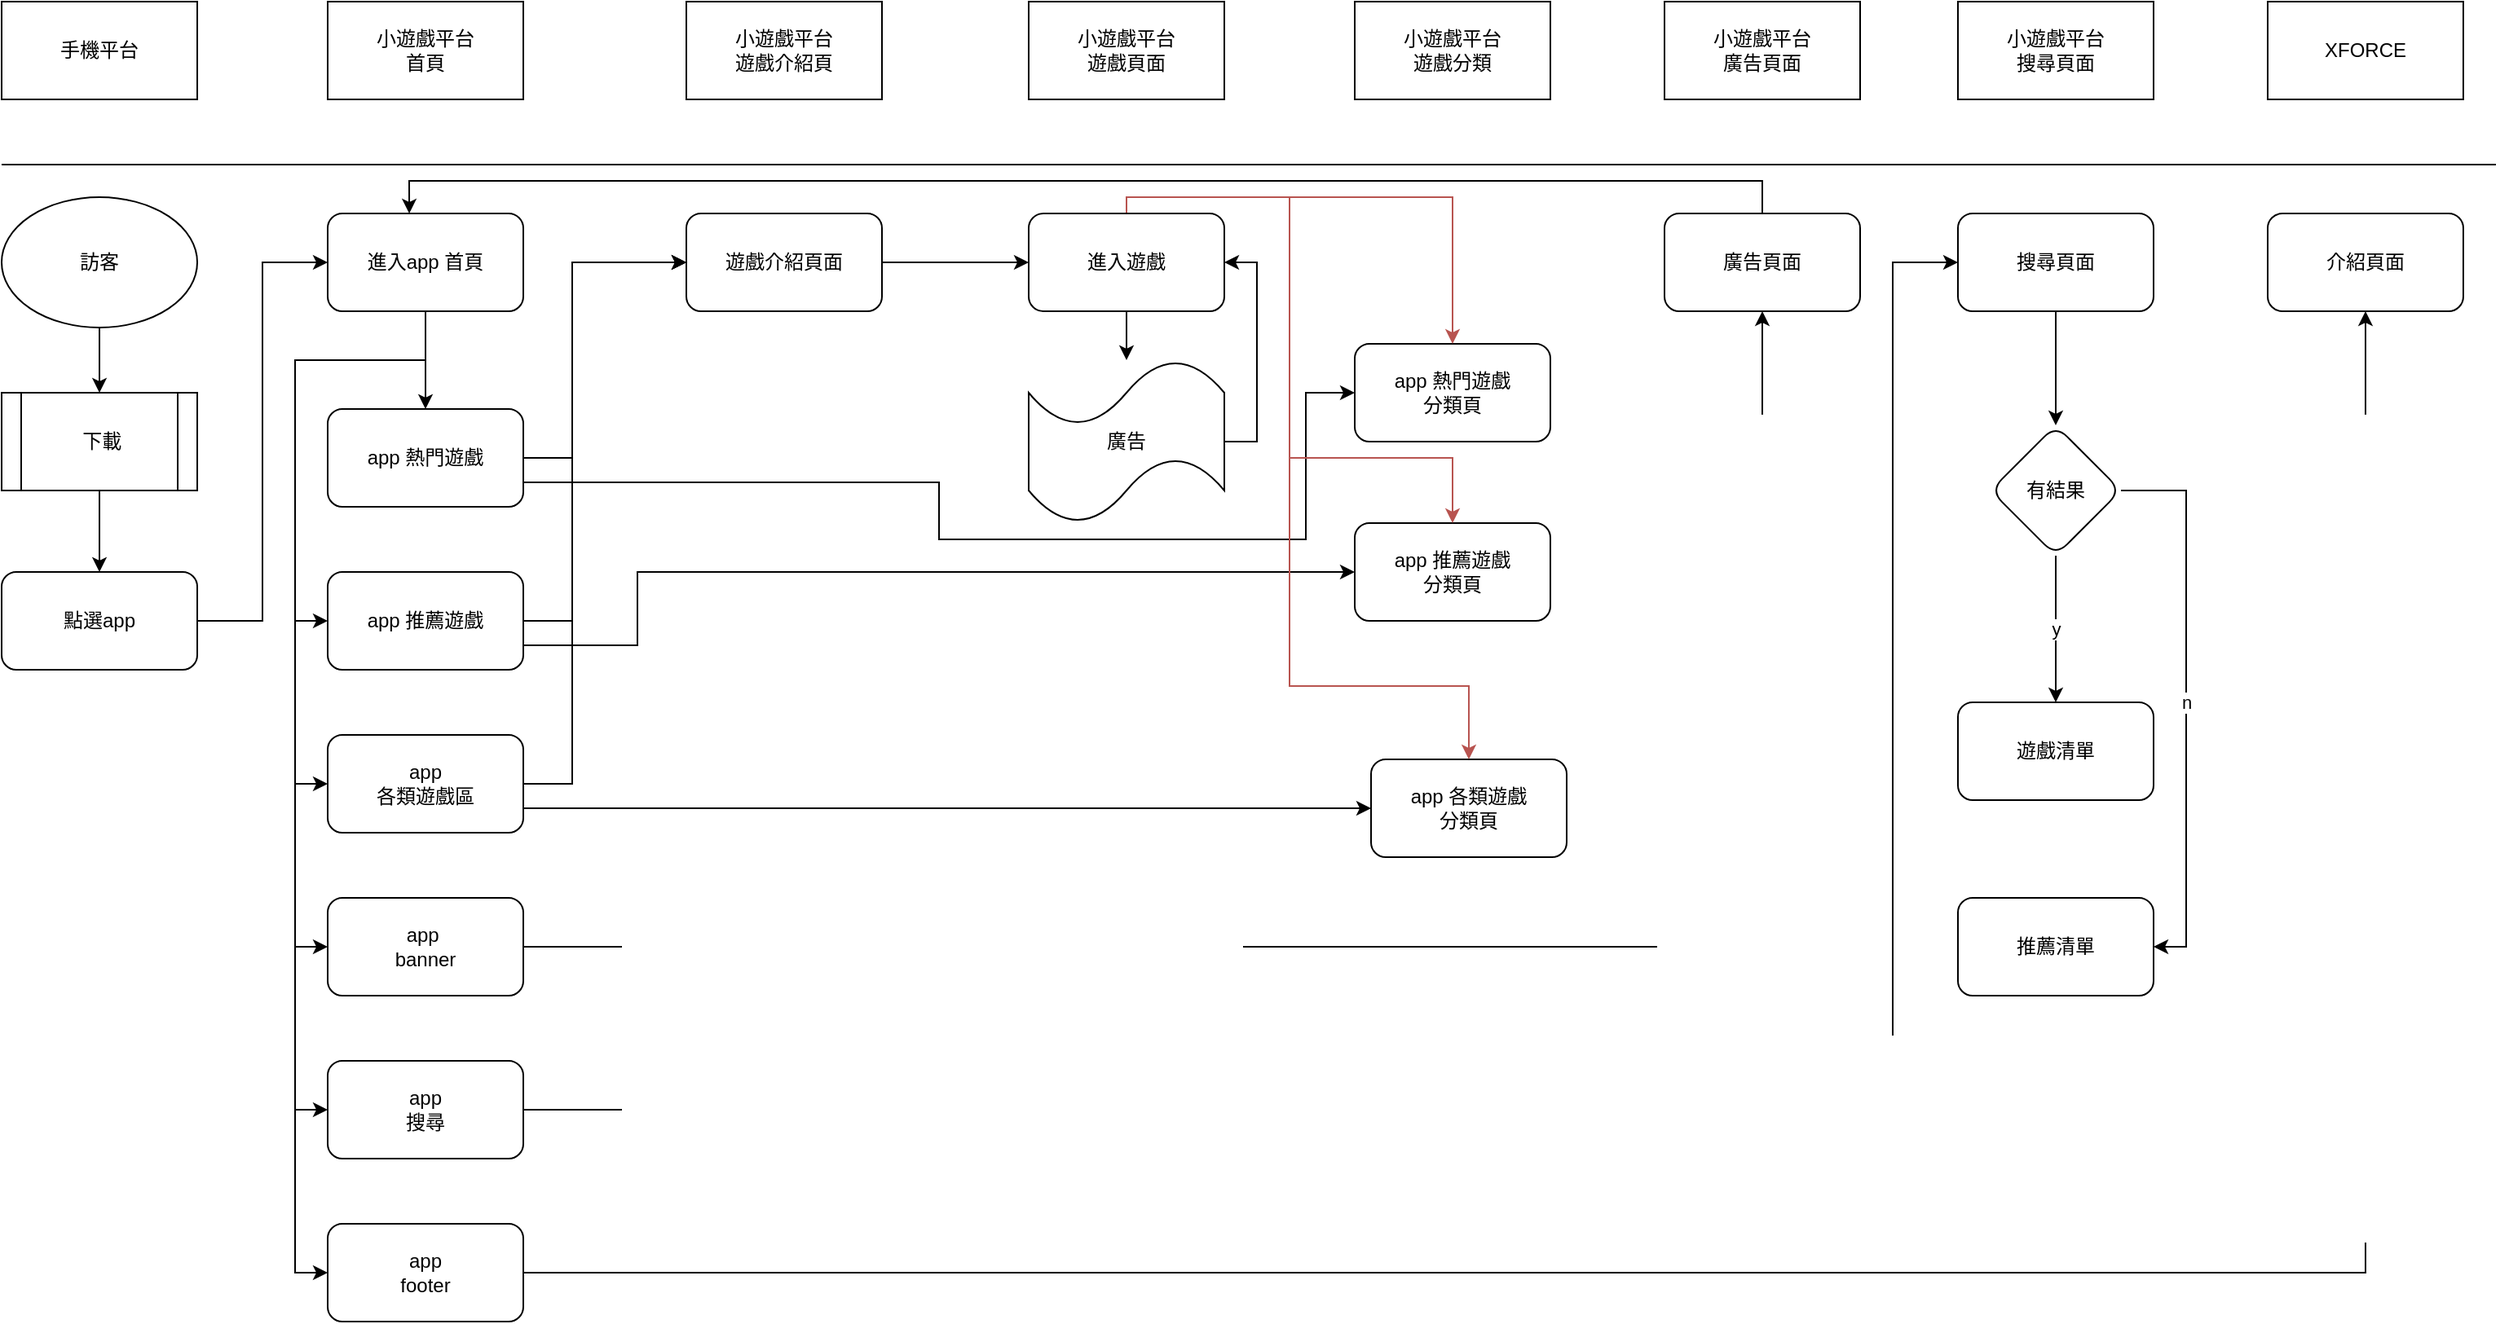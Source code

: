 <mxfile version="16.0.3" type="github">
  <diagram id="Xf0kCihZ-aB_llhnf_z4" name="第1頁">
    <mxGraphModel dx="1422" dy="780" grid="1" gridSize="10" guides="1" tooltips="1" connect="1" arrows="1" fold="1" page="1" pageScale="1" pageWidth="827" pageHeight="1169" math="0" shadow="0">
      <root>
        <mxCell id="0" />
        <mxCell id="1" parent="0" />
        <mxCell id="-enL-yWNLoUQDlkAJuOZ-1" value="&lt;div&gt;小遊戲平台&lt;/div&gt;&lt;div&gt;首頁&lt;br&gt;&lt;/div&gt;" style="rounded=0;whiteSpace=wrap;html=1;" vertex="1" parent="1">
          <mxGeometry x="230" y="40" width="120" height="60" as="geometry" />
        </mxCell>
        <mxCell id="-enL-yWNLoUQDlkAJuOZ-2" value="" style="endArrow=none;html=1;rounded=0;" edge="1" parent="1">
          <mxGeometry width="50" height="50" relative="1" as="geometry">
            <mxPoint x="30" y="140" as="sourcePoint" />
            <mxPoint x="1560" y="140" as="targetPoint" />
          </mxGeometry>
        </mxCell>
        <mxCell id="-enL-yWNLoUQDlkAJuOZ-6" value="" style="edgeStyle=orthogonalEdgeStyle;rounded=0;orthogonalLoop=1;jettySize=auto;html=1;" edge="1" parent="1" source="-enL-yWNLoUQDlkAJuOZ-3" target="-enL-yWNLoUQDlkAJuOZ-5">
          <mxGeometry relative="1" as="geometry" />
        </mxCell>
        <mxCell id="-enL-yWNLoUQDlkAJuOZ-3" value="訪客" style="ellipse;whiteSpace=wrap;html=1;" vertex="1" parent="1">
          <mxGeometry x="30" y="160" width="120" height="80" as="geometry" />
        </mxCell>
        <mxCell id="-enL-yWNLoUQDlkAJuOZ-4" value="手機平台" style="rounded=0;whiteSpace=wrap;html=1;" vertex="1" parent="1">
          <mxGeometry x="30" y="40" width="120" height="60" as="geometry" />
        </mxCell>
        <mxCell id="-enL-yWNLoUQDlkAJuOZ-8" value="" style="edgeStyle=orthogonalEdgeStyle;rounded=0;orthogonalLoop=1;jettySize=auto;html=1;" edge="1" parent="1" source="-enL-yWNLoUQDlkAJuOZ-5" target="-enL-yWNLoUQDlkAJuOZ-7">
          <mxGeometry relative="1" as="geometry" />
        </mxCell>
        <mxCell id="-enL-yWNLoUQDlkAJuOZ-5" value="&amp;nbsp;下載" style="shape=process;whiteSpace=wrap;html=1;backgroundOutline=1;" vertex="1" parent="1">
          <mxGeometry x="30" y="280" width="120" height="60" as="geometry" />
        </mxCell>
        <mxCell id="-enL-yWNLoUQDlkAJuOZ-10" style="edgeStyle=orthogonalEdgeStyle;rounded=0;orthogonalLoop=1;jettySize=auto;html=1;exitX=1;exitY=0.5;exitDx=0;exitDy=0;entryX=0;entryY=0.5;entryDx=0;entryDy=0;" edge="1" parent="1" source="-enL-yWNLoUQDlkAJuOZ-7" target="-enL-yWNLoUQDlkAJuOZ-9">
          <mxGeometry relative="1" as="geometry" />
        </mxCell>
        <mxCell id="-enL-yWNLoUQDlkAJuOZ-7" value="點選app" style="rounded=1;whiteSpace=wrap;html=1;" vertex="1" parent="1">
          <mxGeometry x="30" y="390" width="120" height="60" as="geometry" />
        </mxCell>
        <mxCell id="-enL-yWNLoUQDlkAJuOZ-20" style="edgeStyle=orthogonalEdgeStyle;rounded=0;orthogonalLoop=1;jettySize=auto;html=1;exitX=0.5;exitY=1;exitDx=0;exitDy=0;" edge="1" parent="1" source="-enL-yWNLoUQDlkAJuOZ-9" target="-enL-yWNLoUQDlkAJuOZ-13">
          <mxGeometry relative="1" as="geometry" />
        </mxCell>
        <mxCell id="-enL-yWNLoUQDlkAJuOZ-21" style="edgeStyle=orthogonalEdgeStyle;rounded=0;orthogonalLoop=1;jettySize=auto;html=1;exitX=0.5;exitY=1;exitDx=0;exitDy=0;entryX=0;entryY=0.5;entryDx=0;entryDy=0;" edge="1" parent="1" source="-enL-yWNLoUQDlkAJuOZ-9" target="-enL-yWNLoUQDlkAJuOZ-14">
          <mxGeometry relative="1" as="geometry">
            <Array as="points">
              <mxPoint x="290" y="260" />
              <mxPoint x="210" y="260" />
              <mxPoint x="210" y="420" />
            </Array>
          </mxGeometry>
        </mxCell>
        <mxCell id="-enL-yWNLoUQDlkAJuOZ-22" style="edgeStyle=orthogonalEdgeStyle;rounded=0;orthogonalLoop=1;jettySize=auto;html=1;exitX=0.5;exitY=1;exitDx=0;exitDy=0;entryX=0;entryY=0.5;entryDx=0;entryDy=0;" edge="1" parent="1" source="-enL-yWNLoUQDlkAJuOZ-9" target="-enL-yWNLoUQDlkAJuOZ-15">
          <mxGeometry relative="1" as="geometry">
            <Array as="points">
              <mxPoint x="290" y="260" />
              <mxPoint x="210" y="260" />
              <mxPoint x="210" y="520" />
            </Array>
          </mxGeometry>
        </mxCell>
        <mxCell id="-enL-yWNLoUQDlkAJuOZ-23" style="edgeStyle=orthogonalEdgeStyle;rounded=0;orthogonalLoop=1;jettySize=auto;html=1;exitX=0.5;exitY=1;exitDx=0;exitDy=0;entryX=0;entryY=0.5;entryDx=0;entryDy=0;" edge="1" parent="1" source="-enL-yWNLoUQDlkAJuOZ-9" target="-enL-yWNLoUQDlkAJuOZ-17">
          <mxGeometry relative="1" as="geometry">
            <Array as="points">
              <mxPoint x="290" y="260" />
              <mxPoint x="210" y="260" />
              <mxPoint x="210" y="620" />
            </Array>
          </mxGeometry>
        </mxCell>
        <mxCell id="-enL-yWNLoUQDlkAJuOZ-24" style="edgeStyle=orthogonalEdgeStyle;rounded=0;orthogonalLoop=1;jettySize=auto;html=1;exitX=0.5;exitY=1;exitDx=0;exitDy=0;entryX=0;entryY=0.5;entryDx=0;entryDy=0;" edge="1" parent="1" source="-enL-yWNLoUQDlkAJuOZ-9" target="-enL-yWNLoUQDlkAJuOZ-18">
          <mxGeometry relative="1" as="geometry">
            <Array as="points">
              <mxPoint x="290" y="260" />
              <mxPoint x="210" y="260" />
              <mxPoint x="210" y="720" />
            </Array>
          </mxGeometry>
        </mxCell>
        <mxCell id="-enL-yWNLoUQDlkAJuOZ-27" style="edgeStyle=orthogonalEdgeStyle;rounded=0;orthogonalLoop=1;jettySize=auto;html=1;exitX=0.5;exitY=1;exitDx=0;exitDy=0;entryX=0;entryY=0.5;entryDx=0;entryDy=0;" edge="1" parent="1" source="-enL-yWNLoUQDlkAJuOZ-9" target="-enL-yWNLoUQDlkAJuOZ-26">
          <mxGeometry relative="1" as="geometry">
            <Array as="points">
              <mxPoint x="290" y="260" />
              <mxPoint x="210" y="260" />
              <mxPoint x="210" y="820" />
            </Array>
          </mxGeometry>
        </mxCell>
        <mxCell id="-enL-yWNLoUQDlkAJuOZ-9" value="進入app 首頁" style="rounded=1;whiteSpace=wrap;html=1;" vertex="1" parent="1">
          <mxGeometry x="230" y="170" width="120" height="60" as="geometry" />
        </mxCell>
        <mxCell id="-enL-yWNLoUQDlkAJuOZ-11" value="&lt;div&gt;小遊戲平台&lt;/div&gt;&lt;div&gt;遊戲介紹頁&lt;br&gt;&lt;/div&gt;" style="rounded=0;whiteSpace=wrap;html=1;" vertex="1" parent="1">
          <mxGeometry x="450" y="40" width="120" height="60" as="geometry" />
        </mxCell>
        <mxCell id="-enL-yWNLoUQDlkAJuOZ-12" value="&lt;div&gt;小遊戲平台&lt;/div&gt;&lt;div&gt;遊戲頁面&lt;br&gt;&lt;/div&gt;" style="rounded=0;whiteSpace=wrap;html=1;" vertex="1" parent="1">
          <mxGeometry x="660" y="40" width="120" height="60" as="geometry" />
        </mxCell>
        <mxCell id="-enL-yWNLoUQDlkAJuOZ-37" style="edgeStyle=orthogonalEdgeStyle;rounded=0;orthogonalLoop=1;jettySize=auto;html=1;exitX=1;exitY=0.5;exitDx=0;exitDy=0;entryX=0;entryY=0.5;entryDx=0;entryDy=0;" edge="1" parent="1" source="-enL-yWNLoUQDlkAJuOZ-13" target="-enL-yWNLoUQDlkAJuOZ-34">
          <mxGeometry relative="1" as="geometry">
            <Array as="points">
              <mxPoint x="380" y="320" />
              <mxPoint x="380" y="200" />
            </Array>
          </mxGeometry>
        </mxCell>
        <mxCell id="-enL-yWNLoUQDlkAJuOZ-41" style="edgeStyle=orthogonalEdgeStyle;rounded=0;orthogonalLoop=1;jettySize=auto;html=1;exitX=1;exitY=0.75;exitDx=0;exitDy=0;entryX=0;entryY=0.5;entryDx=0;entryDy=0;" edge="1" parent="1" source="-enL-yWNLoUQDlkAJuOZ-13" target="-enL-yWNLoUQDlkAJuOZ-29">
          <mxGeometry relative="1" as="geometry">
            <Array as="points">
              <mxPoint x="605" y="335" />
              <mxPoint x="605" y="370" />
              <mxPoint x="830" y="370" />
              <mxPoint x="830" y="280" />
            </Array>
          </mxGeometry>
        </mxCell>
        <mxCell id="-enL-yWNLoUQDlkAJuOZ-13" value="app 熱門遊戲" style="rounded=1;whiteSpace=wrap;html=1;" vertex="1" parent="1">
          <mxGeometry x="230" y="290" width="120" height="60" as="geometry" />
        </mxCell>
        <mxCell id="-enL-yWNLoUQDlkAJuOZ-38" style="edgeStyle=orthogonalEdgeStyle;rounded=0;orthogonalLoop=1;jettySize=auto;html=1;exitX=1;exitY=0.5;exitDx=0;exitDy=0;" edge="1" parent="1" source="-enL-yWNLoUQDlkAJuOZ-14">
          <mxGeometry relative="1" as="geometry">
            <mxPoint x="450" y="200" as="targetPoint" />
            <Array as="points">
              <mxPoint x="380" y="420" />
              <mxPoint x="380" y="200" />
            </Array>
          </mxGeometry>
        </mxCell>
        <mxCell id="-enL-yWNLoUQDlkAJuOZ-42" style="edgeStyle=orthogonalEdgeStyle;rounded=0;orthogonalLoop=1;jettySize=auto;html=1;exitX=1;exitY=0.75;exitDx=0;exitDy=0;entryX=0;entryY=0.5;entryDx=0;entryDy=0;" edge="1" parent="1" source="-enL-yWNLoUQDlkAJuOZ-14" target="-enL-yWNLoUQDlkAJuOZ-30">
          <mxGeometry relative="1" as="geometry">
            <Array as="points">
              <mxPoint x="420" y="435" />
              <mxPoint x="420" y="390" />
            </Array>
          </mxGeometry>
        </mxCell>
        <mxCell id="-enL-yWNLoUQDlkAJuOZ-14" value="app 推薦遊戲" style="rounded=1;whiteSpace=wrap;html=1;" vertex="1" parent="1">
          <mxGeometry x="230" y="390" width="120" height="60" as="geometry" />
        </mxCell>
        <mxCell id="-enL-yWNLoUQDlkAJuOZ-40" style="edgeStyle=orthogonalEdgeStyle;rounded=0;orthogonalLoop=1;jettySize=auto;html=1;exitX=1;exitY=0.5;exitDx=0;exitDy=0;entryX=0;entryY=0.5;entryDx=0;entryDy=0;" edge="1" parent="1" source="-enL-yWNLoUQDlkAJuOZ-15" target="-enL-yWNLoUQDlkAJuOZ-34">
          <mxGeometry relative="1" as="geometry">
            <Array as="points">
              <mxPoint x="380" y="520" />
              <mxPoint x="380" y="200" />
            </Array>
          </mxGeometry>
        </mxCell>
        <mxCell id="-enL-yWNLoUQDlkAJuOZ-43" style="edgeStyle=orthogonalEdgeStyle;rounded=0;orthogonalLoop=1;jettySize=auto;html=1;exitX=1;exitY=0.75;exitDx=0;exitDy=0;entryX=0;entryY=0.5;entryDx=0;entryDy=0;" edge="1" parent="1" source="-enL-yWNLoUQDlkAJuOZ-15" target="-enL-yWNLoUQDlkAJuOZ-31">
          <mxGeometry relative="1" as="geometry">
            <Array as="points">
              <mxPoint x="860" y="535" />
            </Array>
          </mxGeometry>
        </mxCell>
        <mxCell id="-enL-yWNLoUQDlkAJuOZ-15" value="&lt;div&gt;app &lt;br&gt;&lt;/div&gt;&lt;div&gt;各類遊戲區&lt;/div&gt;" style="rounded=1;whiteSpace=wrap;html=1;" vertex="1" parent="1">
          <mxGeometry x="230" y="490" width="120" height="60" as="geometry" />
        </mxCell>
        <mxCell id="-enL-yWNLoUQDlkAJuOZ-52" style="edgeStyle=orthogonalEdgeStyle;rounded=0;orthogonalLoop=1;jettySize=auto;html=1;exitX=1;exitY=0.5;exitDx=0;exitDy=0;entryX=0.5;entryY=1;entryDx=0;entryDy=0;" edge="1" parent="1" source="-enL-yWNLoUQDlkAJuOZ-17" target="-enL-yWNLoUQDlkAJuOZ-51">
          <mxGeometry relative="1" as="geometry" />
        </mxCell>
        <mxCell id="-enL-yWNLoUQDlkAJuOZ-17" value="&lt;div&gt;app&amp;nbsp;&lt;/div&gt;&lt;div&gt;banner&lt;br&gt;&lt;/div&gt;" style="rounded=1;whiteSpace=wrap;html=1;" vertex="1" parent="1">
          <mxGeometry x="230" y="590" width="120" height="60" as="geometry" />
        </mxCell>
        <mxCell id="-enL-yWNLoUQDlkAJuOZ-55" style="edgeStyle=orthogonalEdgeStyle;rounded=0;orthogonalLoop=1;jettySize=auto;html=1;exitX=1;exitY=0.5;exitDx=0;exitDy=0;entryX=0;entryY=0.5;entryDx=0;entryDy=0;" edge="1" parent="1" source="-enL-yWNLoUQDlkAJuOZ-18" target="-enL-yWNLoUQDlkAJuOZ-53">
          <mxGeometry relative="1" as="geometry">
            <Array as="points">
              <mxPoint x="1190" y="720" />
              <mxPoint x="1190" y="200" />
            </Array>
          </mxGeometry>
        </mxCell>
        <mxCell id="-enL-yWNLoUQDlkAJuOZ-18" value="&lt;div&gt;app &lt;br&gt;&lt;/div&gt;&lt;div&gt;搜尋&lt;br&gt;&lt;/div&gt;" style="rounded=1;whiteSpace=wrap;html=1;" vertex="1" parent="1">
          <mxGeometry x="230" y="690" width="120" height="60" as="geometry" />
        </mxCell>
        <mxCell id="-enL-yWNLoUQDlkAJuOZ-66" style="edgeStyle=orthogonalEdgeStyle;rounded=0;orthogonalLoop=1;jettySize=auto;html=1;exitX=1;exitY=0.5;exitDx=0;exitDy=0;entryX=0.5;entryY=1;entryDx=0;entryDy=0;" edge="1" parent="1" source="-enL-yWNLoUQDlkAJuOZ-26" target="-enL-yWNLoUQDlkAJuOZ-65">
          <mxGeometry relative="1" as="geometry" />
        </mxCell>
        <mxCell id="-enL-yWNLoUQDlkAJuOZ-26" value="&lt;div&gt;app &lt;br&gt;&lt;/div&gt;&lt;div&gt;footer&lt;/div&gt;" style="rounded=1;whiteSpace=wrap;html=1;" vertex="1" parent="1">
          <mxGeometry x="230" y="790" width="120" height="60" as="geometry" />
        </mxCell>
        <mxCell id="-enL-yWNLoUQDlkAJuOZ-28" value="&lt;div&gt;小遊戲平台&lt;/div&gt;&lt;div&gt;遊戲分類&lt;br&gt;&lt;/div&gt;" style="rounded=0;whiteSpace=wrap;html=1;" vertex="1" parent="1">
          <mxGeometry x="860" y="40" width="120" height="60" as="geometry" />
        </mxCell>
        <mxCell id="-enL-yWNLoUQDlkAJuOZ-29" value="&lt;div&gt;app 熱門遊戲&lt;/div&gt;&lt;div&gt;分類頁&lt;br&gt;&lt;/div&gt;" style="rounded=1;whiteSpace=wrap;html=1;" vertex="1" parent="1">
          <mxGeometry x="860" y="250" width="120" height="60" as="geometry" />
        </mxCell>
        <mxCell id="-enL-yWNLoUQDlkAJuOZ-30" value="&lt;div&gt;app 推薦遊戲&lt;/div&gt;&lt;div&gt;分類頁&lt;br&gt;&lt;/div&gt;" style="rounded=1;whiteSpace=wrap;html=1;" vertex="1" parent="1">
          <mxGeometry x="860" y="360" width="120" height="60" as="geometry" />
        </mxCell>
        <mxCell id="-enL-yWNLoUQDlkAJuOZ-31" value="&lt;div&gt;app 各類遊戲&lt;/div&gt;&lt;div&gt;分類頁&lt;br&gt;&lt;/div&gt;" style="rounded=1;whiteSpace=wrap;html=1;" vertex="1" parent="1">
          <mxGeometry x="870" y="505" width="120" height="60" as="geometry" />
        </mxCell>
        <mxCell id="-enL-yWNLoUQDlkAJuOZ-32" value="&lt;div&gt;小遊戲平台&lt;/div&gt;&lt;div&gt;廣告頁面&lt;br&gt;&lt;/div&gt;" style="rounded=0;whiteSpace=wrap;html=1;" vertex="1" parent="1">
          <mxGeometry x="1050" y="40" width="120" height="60" as="geometry" />
        </mxCell>
        <mxCell id="-enL-yWNLoUQDlkAJuOZ-33" value="&lt;div&gt;小遊戲平台&lt;/div&gt;&lt;div&gt;搜尋頁面&lt;br&gt;&lt;/div&gt;" style="rounded=0;whiteSpace=wrap;html=1;" vertex="1" parent="1">
          <mxGeometry x="1230" y="40" width="120" height="60" as="geometry" />
        </mxCell>
        <mxCell id="-enL-yWNLoUQDlkAJuOZ-44" style="edgeStyle=orthogonalEdgeStyle;rounded=0;orthogonalLoop=1;jettySize=auto;html=1;exitX=1;exitY=0.5;exitDx=0;exitDy=0;entryX=0;entryY=0.5;entryDx=0;entryDy=0;" edge="1" parent="1" source="-enL-yWNLoUQDlkAJuOZ-34" target="-enL-yWNLoUQDlkAJuOZ-35">
          <mxGeometry relative="1" as="geometry" />
        </mxCell>
        <mxCell id="-enL-yWNLoUQDlkAJuOZ-34" value="遊戲介紹頁面" style="rounded=1;whiteSpace=wrap;html=1;" vertex="1" parent="1">
          <mxGeometry x="450" y="170" width="120" height="60" as="geometry" />
        </mxCell>
        <mxCell id="-enL-yWNLoUQDlkAJuOZ-46" value="" style="edgeStyle=orthogonalEdgeStyle;rounded=0;orthogonalLoop=1;jettySize=auto;html=1;" edge="1" parent="1" source="-enL-yWNLoUQDlkAJuOZ-35" target="-enL-yWNLoUQDlkAJuOZ-45">
          <mxGeometry relative="1" as="geometry" />
        </mxCell>
        <mxCell id="-enL-yWNLoUQDlkAJuOZ-48" style="edgeStyle=orthogonalEdgeStyle;rounded=0;orthogonalLoop=1;jettySize=auto;html=1;exitX=0.5;exitY=0;exitDx=0;exitDy=0;entryX=0.5;entryY=0;entryDx=0;entryDy=0;fillColor=#f8cecc;strokeColor=#b85450;" edge="1" parent="1" source="-enL-yWNLoUQDlkAJuOZ-35" target="-enL-yWNLoUQDlkAJuOZ-29">
          <mxGeometry relative="1" as="geometry">
            <Array as="points">
              <mxPoint x="720" y="160" />
              <mxPoint x="920" y="160" />
            </Array>
          </mxGeometry>
        </mxCell>
        <mxCell id="-enL-yWNLoUQDlkAJuOZ-49" style="edgeStyle=orthogonalEdgeStyle;rounded=0;orthogonalLoop=1;jettySize=auto;html=1;exitX=0.5;exitY=0;exitDx=0;exitDy=0;fillColor=#f8cecc;strokeColor=#b85450;" edge="1" parent="1" source="-enL-yWNLoUQDlkAJuOZ-35" target="-enL-yWNLoUQDlkAJuOZ-30">
          <mxGeometry relative="1" as="geometry">
            <Array as="points">
              <mxPoint x="720" y="160" />
              <mxPoint x="820" y="160" />
              <mxPoint x="820" y="320" />
              <mxPoint x="920" y="320" />
            </Array>
          </mxGeometry>
        </mxCell>
        <mxCell id="-enL-yWNLoUQDlkAJuOZ-50" style="edgeStyle=orthogonalEdgeStyle;rounded=0;orthogonalLoop=1;jettySize=auto;html=1;exitX=0.5;exitY=0;exitDx=0;exitDy=0;entryX=0.5;entryY=0;entryDx=0;entryDy=0;fillColor=#f8cecc;strokeColor=#b85450;" edge="1" parent="1" source="-enL-yWNLoUQDlkAJuOZ-35" target="-enL-yWNLoUQDlkAJuOZ-31">
          <mxGeometry relative="1" as="geometry">
            <Array as="points">
              <mxPoint x="720" y="160" />
              <mxPoint x="820" y="160" />
              <mxPoint x="820" y="460" />
              <mxPoint x="930" y="460" />
            </Array>
          </mxGeometry>
        </mxCell>
        <mxCell id="-enL-yWNLoUQDlkAJuOZ-35" value="進入遊戲" style="rounded=1;whiteSpace=wrap;html=1;" vertex="1" parent="1">
          <mxGeometry x="660" y="170" width="120" height="60" as="geometry" />
        </mxCell>
        <mxCell id="-enL-yWNLoUQDlkAJuOZ-47" style="edgeStyle=orthogonalEdgeStyle;rounded=0;orthogonalLoop=1;jettySize=auto;html=1;exitX=1;exitY=0.5;exitDx=0;exitDy=0;exitPerimeter=0;entryX=1;entryY=0.5;entryDx=0;entryDy=0;" edge="1" parent="1" source="-enL-yWNLoUQDlkAJuOZ-45" target="-enL-yWNLoUQDlkAJuOZ-35">
          <mxGeometry relative="1" as="geometry" />
        </mxCell>
        <mxCell id="-enL-yWNLoUQDlkAJuOZ-45" value="廣告" style="shape=tape;whiteSpace=wrap;html=1;" vertex="1" parent="1">
          <mxGeometry x="660" y="260" width="120" height="100" as="geometry" />
        </mxCell>
        <mxCell id="-enL-yWNLoUQDlkAJuOZ-54" style="edgeStyle=orthogonalEdgeStyle;rounded=0;orthogonalLoop=1;jettySize=auto;html=1;exitX=0.5;exitY=0;exitDx=0;exitDy=0;entryX=0.417;entryY=0;entryDx=0;entryDy=0;entryPerimeter=0;" edge="1" parent="1" source="-enL-yWNLoUQDlkAJuOZ-51" target="-enL-yWNLoUQDlkAJuOZ-9">
          <mxGeometry relative="1" as="geometry" />
        </mxCell>
        <mxCell id="-enL-yWNLoUQDlkAJuOZ-51" value="廣告頁面" style="rounded=1;whiteSpace=wrap;html=1;" vertex="1" parent="1">
          <mxGeometry x="1050" y="170" width="120" height="60" as="geometry" />
        </mxCell>
        <mxCell id="-enL-yWNLoUQDlkAJuOZ-59" value="" style="edgeStyle=orthogonalEdgeStyle;rounded=0;orthogonalLoop=1;jettySize=auto;html=1;" edge="1" parent="1" source="-enL-yWNLoUQDlkAJuOZ-53" target="-enL-yWNLoUQDlkAJuOZ-58">
          <mxGeometry relative="1" as="geometry" />
        </mxCell>
        <mxCell id="-enL-yWNLoUQDlkAJuOZ-53" value="搜尋頁面" style="rounded=1;whiteSpace=wrap;html=1;" vertex="1" parent="1">
          <mxGeometry x="1230" y="170" width="120" height="60" as="geometry" />
        </mxCell>
        <mxCell id="-enL-yWNLoUQDlkAJuOZ-61" value="y" style="edgeStyle=orthogonalEdgeStyle;rounded=0;orthogonalLoop=1;jettySize=auto;html=1;" edge="1" parent="1" source="-enL-yWNLoUQDlkAJuOZ-58" target="-enL-yWNLoUQDlkAJuOZ-60">
          <mxGeometry relative="1" as="geometry" />
        </mxCell>
        <mxCell id="-enL-yWNLoUQDlkAJuOZ-63" value="n" style="edgeStyle=orthogonalEdgeStyle;rounded=0;orthogonalLoop=1;jettySize=auto;html=1;exitX=1;exitY=0.5;exitDx=0;exitDy=0;entryX=1;entryY=0.5;entryDx=0;entryDy=0;" edge="1" parent="1" source="-enL-yWNLoUQDlkAJuOZ-58" target="-enL-yWNLoUQDlkAJuOZ-62">
          <mxGeometry relative="1" as="geometry" />
        </mxCell>
        <mxCell id="-enL-yWNLoUQDlkAJuOZ-58" value="有結果" style="rhombus;whiteSpace=wrap;html=1;rounded=1;" vertex="1" parent="1">
          <mxGeometry x="1250" y="300" width="80" height="80" as="geometry" />
        </mxCell>
        <mxCell id="-enL-yWNLoUQDlkAJuOZ-60" value="遊戲清單" style="whiteSpace=wrap;html=1;rounded=1;" vertex="1" parent="1">
          <mxGeometry x="1230" y="470" width="120" height="60" as="geometry" />
        </mxCell>
        <mxCell id="-enL-yWNLoUQDlkAJuOZ-62" value="推薦清單" style="whiteSpace=wrap;html=1;rounded=1;" vertex="1" parent="1">
          <mxGeometry x="1230" y="590" width="120" height="60" as="geometry" />
        </mxCell>
        <mxCell id="-enL-yWNLoUQDlkAJuOZ-64" value="XFORCE" style="rounded=0;whiteSpace=wrap;html=1;" vertex="1" parent="1">
          <mxGeometry x="1420" y="40" width="120" height="60" as="geometry" />
        </mxCell>
        <mxCell id="-enL-yWNLoUQDlkAJuOZ-65" value="介紹頁面" style="rounded=1;whiteSpace=wrap;html=1;" vertex="1" parent="1">
          <mxGeometry x="1420" y="170" width="120" height="60" as="geometry" />
        </mxCell>
      </root>
    </mxGraphModel>
  </diagram>
</mxfile>
